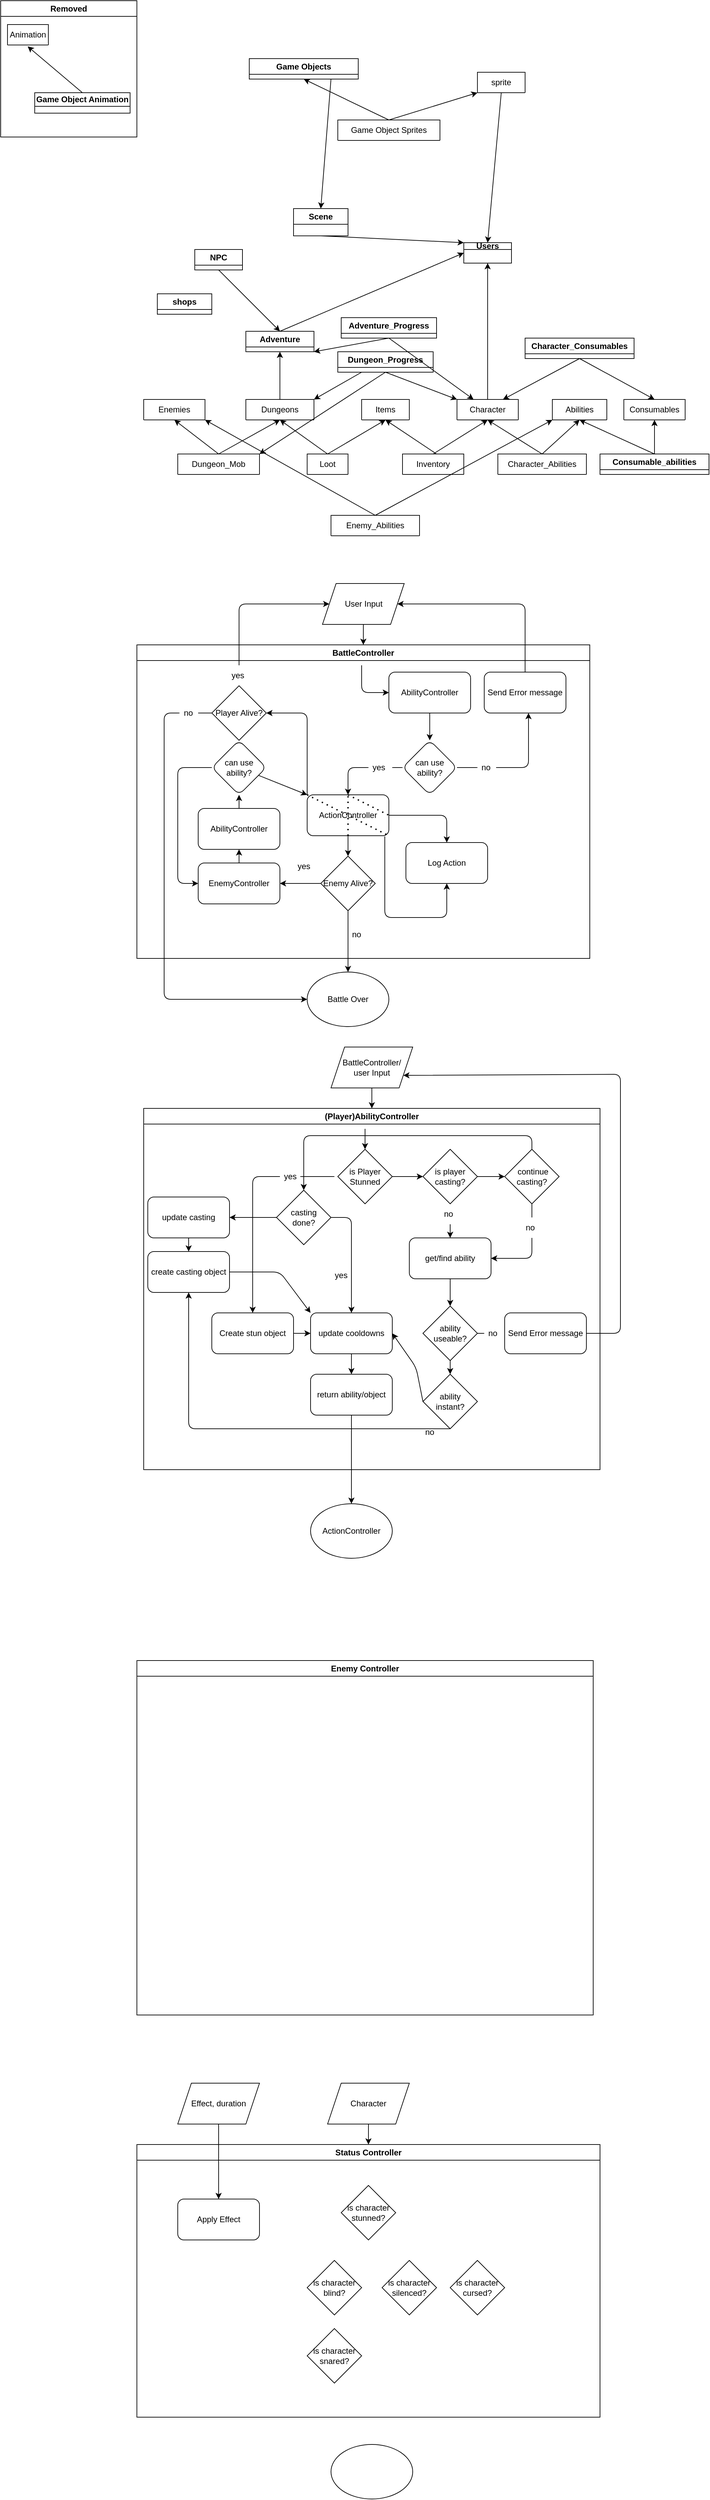 <mxfile>
    <diagram id="T8C3bZ8Fw9OgXHhQJTOG" name="Page-1">
        <mxGraphModel dx="1988" dy="600" grid="1" gridSize="10" guides="1" tooltips="1" connect="1" arrows="1" fold="1" page="1" pageScale="1" pageWidth="850" pageHeight="1100" math="0" shadow="0">
            <root>
                <mxCell id="0"/>
                <mxCell id="1" parent="0"/>
                <mxCell id="2" value="Game Object Animation" style="swimlane;whiteSpace=wrap;html=1;startSize=20;" parent="1" vertex="1" collapsed="1">
                    <mxGeometry x="-150" y="680" width="140" height="30" as="geometry">
                        <mxRectangle x="110" y="570" width="200" height="80" as="alternateBounds"/>
                    </mxGeometry>
                </mxCell>
                <mxCell id="37" value="Animation_id" style="text;strokeColor=none;fillColor=none;align=left;verticalAlign=middle;spacingLeft=4;spacingRight=4;overflow=hidden;points=[[0,0.5],[1,0.5]];portConstraint=eastwest;rotatable=0;whiteSpace=wrap;html=1;" parent="2" vertex="1">
                    <mxGeometry y="20" width="200" height="30" as="geometry"/>
                </mxCell>
                <mxCell id="38" value="GameObject_id" style="text;strokeColor=none;fillColor=none;align=left;verticalAlign=middle;spacingLeft=4;spacingRight=4;overflow=hidden;points=[[0,0.5],[1,0.5]];portConstraint=eastwest;rotatable=0;whiteSpace=wrap;html=1;" parent="2" vertex="1">
                    <mxGeometry y="50" width="200" height="30" as="geometry"/>
                </mxCell>
                <mxCell id="5" value="Scene" style="swimlane;whiteSpace=wrap;html=1;startSize=23;" parent="1" vertex="1" collapsed="1">
                    <mxGeometry x="230" y="850" width="80" height="40" as="geometry">
                        <mxRectangle x="250" y="190" width="240" height="245" as="alternateBounds"/>
                    </mxGeometry>
                </mxCell>
                <mxCell id="11" value="Users" style="swimlane;whiteSpace=wrap;html=1;startSize=10;" parent="1" vertex="1" collapsed="1">
                    <mxGeometry x="480" y="900" width="70" height="30" as="geometry">
                        <mxRectangle x="415" y="890" width="200" height="110" as="alternateBounds"/>
                    </mxGeometry>
                </mxCell>
                <mxCell id="122" value="&lt;ol&gt;&lt;li&gt;email&lt;/li&gt;&lt;li&gt;username&lt;/li&gt;&lt;li&gt;password&lt;/li&gt;&lt;/ol&gt;" style="text;strokeColor=none;fillColor=none;html=1;whiteSpace=wrap;verticalAlign=middle;overflow=hidden;" parent="11" vertex="1">
                    <mxGeometry y="25" width="200" height="80" as="geometry"/>
                </mxCell>
                <mxCell id="25" value="" style="endArrow=classic;html=1;entryX=0.493;entryY=1.067;entryDx=0;entryDy=0;entryPerimeter=0;exitX=0.5;exitY=0;exitDx=0;exitDy=0;" parent="1" source="2" target="30" edge="1">
                    <mxGeometry width="50" height="50" relative="1" as="geometry">
                        <mxPoint x="-181" y="880" as="sourcePoint"/>
                        <mxPoint x="-180" y="790" as="targetPoint"/>
                    </mxGeometry>
                </mxCell>
                <mxCell id="27" value="Animation" style="swimlane;fontStyle=0;childLayout=stackLayout;horizontal=1;startSize=30;horizontalStack=0;resizeParent=1;resizeParentMax=0;resizeLast=0;collapsible=1;marginBottom=0;whiteSpace=wrap;html=1;" parent="1" vertex="1" collapsed="1">
                    <mxGeometry x="-190" y="580" width="60" height="30" as="geometry">
                        <mxRectangle x="120" y="350" width="140" height="120" as="alternateBounds"/>
                    </mxGeometry>
                </mxCell>
                <mxCell id="28" value="Name:String" style="text;strokeColor=none;fillColor=none;align=left;verticalAlign=middle;spacingLeft=4;spacingRight=4;overflow=hidden;points=[[0,0.5],[1,0.5]];portConstraint=eastwest;rotatable=0;whiteSpace=wrap;html=1;" parent="27" vertex="1">
                    <mxGeometry y="30" width="140" height="30" as="geometry"/>
                </mxCell>
                <mxCell id="29" value="Code:Text" style="text;strokeColor=none;fillColor=none;align=left;verticalAlign=middle;spacingLeft=4;spacingRight=4;overflow=hidden;points=[[0,0.5],[1,0.5]];portConstraint=eastwest;rotatable=0;whiteSpace=wrap;html=1;" parent="27" vertex="1">
                    <mxGeometry y="60" width="140" height="30" as="geometry"/>
                </mxCell>
                <mxCell id="30" value="Project_id" style="text;strokeColor=none;fillColor=none;align=left;verticalAlign=middle;spacingLeft=4;spacingRight=4;overflow=hidden;points=[[0,0.5],[1,0.5]];portConstraint=eastwest;rotatable=0;whiteSpace=wrap;html=1;" parent="27" vertex="1">
                    <mxGeometry y="90" width="140" height="30" as="geometry"/>
                </mxCell>
                <mxCell id="46" value="sprite" style="swimlane;fontStyle=0;childLayout=stackLayout;horizontal=1;startSize=30;horizontalStack=0;resizeParent=1;resizeParentMax=0;resizeLast=0;collapsible=1;marginBottom=0;whiteSpace=wrap;html=1;" parent="1" vertex="1" collapsed="1">
                    <mxGeometry x="500" y="650" width="70" height="30" as="geometry">
                        <mxRectangle x="650" y="420" width="140" height="120" as="alternateBounds"/>
                    </mxGeometry>
                </mxCell>
                <mxCell id="47" value="Item 1" style="text;strokeColor=none;fillColor=none;align=left;verticalAlign=middle;spacingLeft=4;spacingRight=4;overflow=hidden;points=[[0,0.5],[1,0.5]];portConstraint=eastwest;rotatable=0;whiteSpace=wrap;html=1;" parent="46" vertex="1">
                    <mxGeometry y="30" width="140" height="30" as="geometry"/>
                </mxCell>
                <mxCell id="48" value="Item 2" style="text;strokeColor=none;fillColor=none;align=left;verticalAlign=middle;spacingLeft=4;spacingRight=4;overflow=hidden;points=[[0,0.5],[1,0.5]];portConstraint=eastwest;rotatable=0;whiteSpace=wrap;html=1;" parent="46" vertex="1">
                    <mxGeometry y="60" width="140" height="30" as="geometry"/>
                </mxCell>
                <mxCell id="49" value="Item 3" style="text;strokeColor=none;fillColor=none;align=left;verticalAlign=middle;spacingLeft=4;spacingRight=4;overflow=hidden;points=[[0,0.5],[1,0.5]];portConstraint=eastwest;rotatable=0;whiteSpace=wrap;html=1;" parent="46" vertex="1">
                    <mxGeometry y="90" width="140" height="30" as="geometry"/>
                </mxCell>
                <mxCell id="50" value="" style="endArrow=classic;html=1;entryX=0.5;entryY=1;entryDx=0;entryDy=0;exitX=0.5;exitY=0;exitDx=0;exitDy=0;" parent="1" source="51" target="22" edge="1">
                    <mxGeometry width="50" height="50" relative="1" as="geometry">
                        <mxPoint x="355" y="700" as="sourcePoint"/>
                        <mxPoint x="305" y="590" as="targetPoint"/>
                    </mxGeometry>
                </mxCell>
                <mxCell id="51" value="Game Object Sprites" style="swimlane;fontStyle=0;childLayout=stackLayout;horizontal=1;startSize=30;horizontalStack=0;resizeParent=1;resizeParentMax=0;resizeLast=0;collapsible=1;marginBottom=0;whiteSpace=wrap;html=1;" parent="1" vertex="1" collapsed="1">
                    <mxGeometry x="295" y="720" width="150" height="30" as="geometry">
                        <mxRectangle x="440" y="560" width="140" height="90" as="alternateBounds"/>
                    </mxGeometry>
                </mxCell>
                <mxCell id="52" value="sprite_id" style="text;strokeColor=none;fillColor=none;align=left;verticalAlign=middle;spacingLeft=4;spacingRight=4;overflow=hidden;points=[[0,0.5],[1,0.5]];portConstraint=eastwest;rotatable=0;whiteSpace=wrap;html=1;" parent="51" vertex="1">
                    <mxGeometry y="30" width="140" height="30" as="geometry"/>
                </mxCell>
                <mxCell id="53" value="GameObject_id" style="text;strokeColor=none;fillColor=none;align=left;verticalAlign=middle;spacingLeft=4;spacingRight=4;overflow=hidden;points=[[0,0.5],[1,0.5]];portConstraint=eastwest;rotatable=0;whiteSpace=wrap;html=1;" parent="51" vertex="1">
                    <mxGeometry y="60" width="140" height="30" as="geometry"/>
                </mxCell>
                <mxCell id="55" value="" style="endArrow=classic;html=1;exitX=0.5;exitY=0;exitDx=0;exitDy=0;entryX=0;entryY=1;entryDx=0;entryDy=0;" parent="1" source="51" target="46" edge="1">
                    <mxGeometry width="50" height="50" relative="1" as="geometry">
                        <mxPoint x="255" y="640" as="sourcePoint"/>
                        <mxPoint x="540" y="650" as="targetPoint"/>
                    </mxGeometry>
                </mxCell>
                <mxCell id="22" value="Game Objects" style="swimlane;whiteSpace=wrap;html=1;" parent="1" vertex="1" collapsed="1">
                    <mxGeometry x="165" y="630" width="160" height="30" as="geometry">
                        <mxRectangle x="300" y="380" width="250" height="210" as="alternateBounds"/>
                    </mxGeometry>
                </mxCell>
                <mxCell id="32" value="Global Position" style="text;strokeColor=none;fillColor=none;align=left;verticalAlign=middle;spacingLeft=4;spacingRight=4;overflow=hidden;points=[[0,0.5],[1,0.5]];portConstraint=eastwest;rotatable=0;whiteSpace=wrap;html=1;" parent="22" vertex="1">
                    <mxGeometry y="20" width="200" height="30" as="geometry"/>
                </mxCell>
                <mxCell id="33" value="Global Rotation" style="text;strokeColor=none;fillColor=none;align=left;verticalAlign=middle;spacingLeft=4;spacingRight=4;overflow=hidden;points=[[0,0.5],[1,0.5]];portConstraint=eastwest;rotatable=0;whiteSpace=wrap;html=1;" parent="22" vertex="1">
                    <mxGeometry y="40" width="200" height="30" as="geometry"/>
                </mxCell>
                <mxCell id="34" value="Scale" style="text;strokeColor=none;fillColor=none;align=left;verticalAlign=middle;spacingLeft=4;spacingRight=4;overflow=hidden;points=[[0,0.5],[1,0.5]];portConstraint=eastwest;rotatable=0;whiteSpace=wrap;html=1;" parent="22" vertex="1">
                    <mxGeometry y="70" width="80" height="30" as="geometry"/>
                </mxCell>
                <mxCell id="35" value="Shape:String" style="text;strokeColor=none;fillColor=none;align=left;verticalAlign=middle;spacingLeft=4;spacingRight=4;overflow=hidden;points=[[0,0.5],[1,0.5]];portConstraint=eastwest;rotatable=0;whiteSpace=wrap;html=1;" parent="22" vertex="1">
                    <mxGeometry y="100" width="80" height="30" as="geometry"/>
                </mxCell>
                <mxCell id="36" value="Has Many -&amp;gt; Game Object Animations" style="text;strokeColor=none;fillColor=none;align=left;verticalAlign=middle;spacingLeft=4;spacingRight=4;overflow=hidden;points=[[0,0.5],[1,0.5]];portConstraint=eastwest;rotatable=0;whiteSpace=wrap;html=1;" parent="22" vertex="1">
                    <mxGeometry x="-10" y="130" width="250" height="30" as="geometry"/>
                </mxCell>
                <mxCell id="69" value="Character" style="swimlane;fontStyle=0;childLayout=stackLayout;horizontal=1;startSize=30;horizontalStack=0;resizeParent=1;resizeParentMax=0;resizeLast=0;collapsible=1;marginBottom=0;whiteSpace=wrap;html=1;" parent="1" vertex="1" collapsed="1">
                    <mxGeometry x="470" y="1130" width="90" height="30" as="geometry">
                        <mxRectangle x="470" y="1130" width="140" height="120" as="alternateBounds"/>
                    </mxGeometry>
                </mxCell>
                <mxCell id="70" value="name" style="text;strokeColor=none;fillColor=none;align=left;verticalAlign=middle;spacingLeft=4;spacingRight=4;overflow=hidden;points=[[0,0.5],[1,0.5]];portConstraint=eastwest;rotatable=0;whiteSpace=wrap;html=1;" parent="69" vertex="1">
                    <mxGeometry y="30" width="140" height="30" as="geometry"/>
                </mxCell>
                <mxCell id="71" value="user" style="text;strokeColor=none;fillColor=none;align=left;verticalAlign=middle;spacingLeft=4;spacingRight=4;overflow=hidden;points=[[0,0.5],[1,0.5]];portConstraint=eastwest;rotatable=0;whiteSpace=wrap;html=1;" parent="69" vertex="1">
                    <mxGeometry y="60" width="140" height="30" as="geometry"/>
                </mxCell>
                <mxCell id="72" value="image" style="text;strokeColor=none;fillColor=none;align=left;verticalAlign=middle;spacingLeft=4;spacingRight=4;overflow=hidden;points=[[0,0.5],[1,0.5]];portConstraint=eastwest;rotatable=0;whiteSpace=wrap;html=1;" parent="69" vertex="1">
                    <mxGeometry y="90" width="140" height="30" as="geometry"/>
                </mxCell>
                <mxCell id="73" value="Items" style="swimlane;fontStyle=0;childLayout=stackLayout;horizontal=1;startSize=30;horizontalStack=0;resizeParent=1;resizeParentMax=0;resizeLast=0;collapsible=1;marginBottom=0;whiteSpace=wrap;html=1;" parent="1" vertex="1" collapsed="1">
                    <mxGeometry x="330" y="1130" width="70" height="30" as="geometry">
                        <mxRectangle x="110" y="1310" width="140" height="120" as="alternateBounds"/>
                    </mxGeometry>
                </mxCell>
                <mxCell id="74" value="Item 1" style="text;strokeColor=none;fillColor=none;align=left;verticalAlign=middle;spacingLeft=4;spacingRight=4;overflow=hidden;points=[[0,0.5],[1,0.5]];portConstraint=eastwest;rotatable=0;whiteSpace=wrap;html=1;" parent="73" vertex="1">
                    <mxGeometry y="30" width="140" height="30" as="geometry"/>
                </mxCell>
                <mxCell id="75" value="Item 2" style="text;strokeColor=none;fillColor=none;align=left;verticalAlign=middle;spacingLeft=4;spacingRight=4;overflow=hidden;points=[[0,0.5],[1,0.5]];portConstraint=eastwest;rotatable=0;whiteSpace=wrap;html=1;" parent="73" vertex="1">
                    <mxGeometry y="60" width="140" height="30" as="geometry"/>
                </mxCell>
                <mxCell id="76" value="Item 3" style="text;strokeColor=none;fillColor=none;align=left;verticalAlign=middle;spacingLeft=4;spacingRight=4;overflow=hidden;points=[[0,0.5],[1,0.5]];portConstraint=eastwest;rotatable=0;whiteSpace=wrap;html=1;" parent="73" vertex="1">
                    <mxGeometry y="90" width="140" height="30" as="geometry"/>
                </mxCell>
                <mxCell id="263" style="edgeStyle=none;html=1;exitX=0.5;exitY=0;exitDx=0;exitDy=0;entryX=0.5;entryY=1;entryDx=0;entryDy=0;" parent="1" source="77" target="262" edge="1">
                    <mxGeometry relative="1" as="geometry"/>
                </mxCell>
                <mxCell id="77" value="Dungeons" style="swimlane;fontStyle=0;childLayout=stackLayout;horizontal=1;startSize=30;horizontalStack=0;resizeParent=1;resizeParentMax=0;resizeLast=0;collapsible=1;marginBottom=0;whiteSpace=wrap;html=1;" parent="1" vertex="1" collapsed="1">
                    <mxGeometry x="160" y="1130" width="100" height="30" as="geometry">
                        <mxRectangle x="150" y="1130" width="140" height="120" as="alternateBounds"/>
                    </mxGeometry>
                </mxCell>
                <mxCell id="78" value="Item 1" style="text;strokeColor=none;fillColor=none;align=left;verticalAlign=middle;spacingLeft=4;spacingRight=4;overflow=hidden;points=[[0,0.5],[1,0.5]];portConstraint=eastwest;rotatable=0;whiteSpace=wrap;html=1;" parent="77" vertex="1">
                    <mxGeometry y="30" width="140" height="30" as="geometry"/>
                </mxCell>
                <mxCell id="79" value="Item 2" style="text;strokeColor=none;fillColor=none;align=left;verticalAlign=middle;spacingLeft=4;spacingRight=4;overflow=hidden;points=[[0,0.5],[1,0.5]];portConstraint=eastwest;rotatable=0;whiteSpace=wrap;html=1;" parent="77" vertex="1">
                    <mxGeometry y="60" width="140" height="30" as="geometry"/>
                </mxCell>
                <mxCell id="80" value="Item 3" style="text;strokeColor=none;fillColor=none;align=left;verticalAlign=middle;spacingLeft=4;spacingRight=4;overflow=hidden;points=[[0,0.5],[1,0.5]];portConstraint=eastwest;rotatable=0;whiteSpace=wrap;html=1;" parent="77" vertex="1">
                    <mxGeometry y="90" width="140" height="30" as="geometry"/>
                </mxCell>
                <mxCell id="102" value="" style="endArrow=classic;html=1;" parent="77" edge="1">
                    <mxGeometry width="50" height="50" relative="1" as="geometry">
                        <mxPoint y="80" as="sourcePoint"/>
                        <mxPoint x="50" y="30" as="targetPoint"/>
                    </mxGeometry>
                </mxCell>
                <mxCell id="81" value="Loot" style="swimlane;fontStyle=0;childLayout=stackLayout;horizontal=1;startSize=30;horizontalStack=0;resizeParent=1;resizeParentMax=0;resizeLast=0;collapsible=1;marginBottom=0;whiteSpace=wrap;html=1;" parent="1" vertex="1" collapsed="1">
                    <mxGeometry x="250" y="1210" width="60" height="30" as="geometry">
                        <mxRectangle x="225" y="1200" width="140" height="120" as="alternateBounds"/>
                    </mxGeometry>
                </mxCell>
                <mxCell id="82" value="Item 1" style="text;strokeColor=none;fillColor=none;align=left;verticalAlign=middle;spacingLeft=4;spacingRight=4;overflow=hidden;points=[[0,0.5],[1,0.5]];portConstraint=eastwest;rotatable=0;whiteSpace=wrap;html=1;" parent="81" vertex="1">
                    <mxGeometry y="30" width="140" height="30" as="geometry"/>
                </mxCell>
                <mxCell id="83" value="Item 2" style="text;strokeColor=none;fillColor=none;align=left;verticalAlign=middle;spacingLeft=4;spacingRight=4;overflow=hidden;points=[[0,0.5],[1,0.5]];portConstraint=eastwest;rotatable=0;whiteSpace=wrap;html=1;" parent="81" vertex="1">
                    <mxGeometry y="60" width="140" height="30" as="geometry"/>
                </mxCell>
                <mxCell id="84" value="Item 3" style="text;strokeColor=none;fillColor=none;align=left;verticalAlign=middle;spacingLeft=4;spacingRight=4;overflow=hidden;points=[[0,0.5],[1,0.5]];portConstraint=eastwest;rotatable=0;whiteSpace=wrap;html=1;" parent="81" vertex="1">
                    <mxGeometry y="90" width="140" height="30" as="geometry"/>
                </mxCell>
                <mxCell id="85" value="Inventory" style="swimlane;fontStyle=0;childLayout=stackLayout;horizontal=1;startSize=30;horizontalStack=0;resizeParent=1;resizeParentMax=0;resizeLast=0;collapsible=1;marginBottom=0;whiteSpace=wrap;html=1;" parent="1" vertex="1" collapsed="1">
                    <mxGeometry x="390" y="1210" width="90" height="30" as="geometry">
                        <mxRectangle x="400" y="1200" width="140" height="120" as="alternateBounds"/>
                    </mxGeometry>
                </mxCell>
                <mxCell id="86" value="Item 1" style="text;strokeColor=none;fillColor=none;align=left;verticalAlign=middle;spacingLeft=4;spacingRight=4;overflow=hidden;points=[[0,0.5],[1,0.5]];portConstraint=eastwest;rotatable=0;whiteSpace=wrap;html=1;" parent="85" vertex="1">
                    <mxGeometry y="30" width="140" height="30" as="geometry"/>
                </mxCell>
                <mxCell id="87" value="Item 2" style="text;strokeColor=none;fillColor=none;align=left;verticalAlign=middle;spacingLeft=4;spacingRight=4;overflow=hidden;points=[[0,0.5],[1,0.5]];portConstraint=eastwest;rotatable=0;whiteSpace=wrap;html=1;" parent="85" vertex="1">
                    <mxGeometry y="60" width="140" height="30" as="geometry"/>
                </mxCell>
                <mxCell id="88" value="Item 3" style="text;strokeColor=none;fillColor=none;align=left;verticalAlign=middle;spacingLeft=4;spacingRight=4;overflow=hidden;points=[[0,0.5],[1,0.5]];portConstraint=eastwest;rotatable=0;whiteSpace=wrap;html=1;" parent="85" vertex="1">
                    <mxGeometry y="90" width="140" height="30" as="geometry"/>
                </mxCell>
                <mxCell id="89" value="" style="endArrow=classic;html=1;exitX=0.5;exitY=0;exitDx=0;exitDy=0;entryX=0.5;entryY=1;entryDx=0;entryDy=0;" parent="1" source="85" target="69" edge="1">
                    <mxGeometry width="50" height="50" relative="1" as="geometry">
                        <mxPoint x="340" y="1250" as="sourcePoint"/>
                        <mxPoint x="390" y="1200" as="targetPoint"/>
                    </mxGeometry>
                </mxCell>
                <mxCell id="90" value="" style="endArrow=classic;html=1;exitX=0.5;exitY=0;exitDx=0;exitDy=0;entryX=0.5;entryY=1;entryDx=0;entryDy=0;" parent="1" source="81" target="73" edge="1">
                    <mxGeometry width="50" height="50" relative="1" as="geometry">
                        <mxPoint x="330" y="1290" as="sourcePoint"/>
                        <mxPoint x="380" y="1240" as="targetPoint"/>
                    </mxGeometry>
                </mxCell>
                <mxCell id="91" value="" style="endArrow=classic;html=1;exitX=0.5;exitY=0;exitDx=0;exitDy=0;entryX=0.5;entryY=1;entryDx=0;entryDy=0;" parent="1" source="81" target="77" edge="1">
                    <mxGeometry width="50" height="50" relative="1" as="geometry">
                        <mxPoint x="340" y="1300" as="sourcePoint"/>
                        <mxPoint x="390" y="1250" as="targetPoint"/>
                    </mxGeometry>
                </mxCell>
                <mxCell id="92" value="" style="endArrow=classic;html=1;exitX=0.5;exitY=0;exitDx=0;exitDy=0;entryX=0.5;entryY=1;entryDx=0;entryDy=0;" parent="1" source="69" target="11" edge="1">
                    <mxGeometry width="50" height="50" relative="1" as="geometry">
                        <mxPoint x="350" y="1310" as="sourcePoint"/>
                        <mxPoint x="400" y="1260" as="targetPoint"/>
                    </mxGeometry>
                </mxCell>
                <mxCell id="93" value="" style="endArrow=classic;html=1;entryX=0.5;entryY=1;entryDx=0;entryDy=0;" parent="1" target="73" edge="1">
                    <mxGeometry width="50" height="50" relative="1" as="geometry">
                        <mxPoint x="440" y="1210" as="sourcePoint"/>
                        <mxPoint x="410" y="1270" as="targetPoint"/>
                    </mxGeometry>
                </mxCell>
                <mxCell id="94" value="Enemies" style="swimlane;fontStyle=0;childLayout=stackLayout;horizontal=1;startSize=30;horizontalStack=0;resizeParent=1;resizeParentMax=0;resizeLast=0;collapsible=1;marginBottom=0;whiteSpace=wrap;html=1;" parent="1" vertex="1" collapsed="1">
                    <mxGeometry x="10" y="1130" width="90" height="30" as="geometry">
                        <mxRectangle y="1130" width="140" height="120" as="alternateBounds"/>
                    </mxGeometry>
                </mxCell>
                <mxCell id="95" value="Item 1" style="text;strokeColor=none;fillColor=none;align=left;verticalAlign=middle;spacingLeft=4;spacingRight=4;overflow=hidden;points=[[0,0.5],[1,0.5]];portConstraint=eastwest;rotatable=0;whiteSpace=wrap;html=1;" parent="94" vertex="1">
                    <mxGeometry y="30" width="140" height="30" as="geometry"/>
                </mxCell>
                <mxCell id="96" value="Item 2" style="text;strokeColor=none;fillColor=none;align=left;verticalAlign=middle;spacingLeft=4;spacingRight=4;overflow=hidden;points=[[0,0.5],[1,0.5]];portConstraint=eastwest;rotatable=0;whiteSpace=wrap;html=1;" parent="94" vertex="1">
                    <mxGeometry y="60" width="140" height="30" as="geometry"/>
                </mxCell>
                <mxCell id="97" value="Item 3" style="text;strokeColor=none;fillColor=none;align=left;verticalAlign=middle;spacingLeft=4;spacingRight=4;overflow=hidden;points=[[0,0.5],[1,0.5]];portConstraint=eastwest;rotatable=0;whiteSpace=wrap;html=1;" parent="94" vertex="1">
                    <mxGeometry y="90" width="140" height="30" as="geometry"/>
                </mxCell>
                <mxCell id="98" value="Dungeon_Mob" style="swimlane;fontStyle=0;childLayout=stackLayout;horizontal=1;startSize=30;horizontalStack=0;resizeParent=1;resizeParentMax=0;resizeLast=0;collapsible=1;marginBottom=0;whiteSpace=wrap;html=1;" parent="1" vertex="1" collapsed="1">
                    <mxGeometry x="60" y="1210" width="120" height="30" as="geometry">
                        <mxRectangle x="50" y="1210" width="140" height="120" as="alternateBounds"/>
                    </mxGeometry>
                </mxCell>
                <mxCell id="99" value="Item 1" style="text;strokeColor=none;fillColor=none;align=left;verticalAlign=middle;spacingLeft=4;spacingRight=4;overflow=hidden;points=[[0,0.5],[1,0.5]];portConstraint=eastwest;rotatable=0;whiteSpace=wrap;html=1;" parent="98" vertex="1">
                    <mxGeometry y="30" width="140" height="30" as="geometry"/>
                </mxCell>
                <mxCell id="100" value="Item 2" style="text;strokeColor=none;fillColor=none;align=left;verticalAlign=middle;spacingLeft=4;spacingRight=4;overflow=hidden;points=[[0,0.5],[1,0.5]];portConstraint=eastwest;rotatable=0;whiteSpace=wrap;html=1;" parent="98" vertex="1">
                    <mxGeometry y="60" width="140" height="30" as="geometry"/>
                </mxCell>
                <mxCell id="101" value="Item 3" style="text;strokeColor=none;fillColor=none;align=left;verticalAlign=middle;spacingLeft=4;spacingRight=4;overflow=hidden;points=[[0,0.5],[1,0.5]];portConstraint=eastwest;rotatable=0;whiteSpace=wrap;html=1;" parent="98" vertex="1">
                    <mxGeometry y="90" width="140" height="30" as="geometry"/>
                </mxCell>
                <mxCell id="103" value="" style="endArrow=classic;html=1;exitX=0.5;exitY=0;exitDx=0;exitDy=0;entryX=0.5;entryY=1;entryDx=0;entryDy=0;" parent="1" source="98" target="77" edge="1">
                    <mxGeometry width="50" height="50" relative="1" as="geometry">
                        <mxPoint x="130" y="1210" as="sourcePoint"/>
                        <mxPoint x="210" y="1160" as="targetPoint"/>
                    </mxGeometry>
                </mxCell>
                <mxCell id="105" value="" style="endArrow=classic;html=1;entryX=0.5;entryY=1;entryDx=0;entryDy=0;exitX=0.5;exitY=0;exitDx=0;exitDy=0;" parent="1" source="98" target="94" edge="1">
                    <mxGeometry width="50" height="50" relative="1" as="geometry">
                        <mxPoint x="280" y="1210" as="sourcePoint"/>
                        <mxPoint x="330" y="1160" as="targetPoint"/>
                    </mxGeometry>
                </mxCell>
                <mxCell id="106" value="Abilities" style="swimlane;fontStyle=0;childLayout=stackLayout;horizontal=1;startSize=30;horizontalStack=0;resizeParent=1;resizeParentMax=0;resizeLast=0;collapsible=1;marginBottom=0;whiteSpace=wrap;html=1;" parent="1" vertex="1" collapsed="1">
                    <mxGeometry x="610" y="1130" width="80" height="30" as="geometry">
                        <mxRectangle x="610" y="1130" width="140" height="120" as="alternateBounds"/>
                    </mxGeometry>
                </mxCell>
                <mxCell id="107" value="Item 1" style="text;strokeColor=none;fillColor=none;align=left;verticalAlign=middle;spacingLeft=4;spacingRight=4;overflow=hidden;points=[[0,0.5],[1,0.5]];portConstraint=eastwest;rotatable=0;whiteSpace=wrap;html=1;" parent="106" vertex="1">
                    <mxGeometry y="30" width="140" height="30" as="geometry"/>
                </mxCell>
                <mxCell id="108" value="Item 2" style="text;strokeColor=none;fillColor=none;align=left;verticalAlign=middle;spacingLeft=4;spacingRight=4;overflow=hidden;points=[[0,0.5],[1,0.5]];portConstraint=eastwest;rotatable=0;whiteSpace=wrap;html=1;" parent="106" vertex="1">
                    <mxGeometry y="60" width="140" height="30" as="geometry"/>
                </mxCell>
                <mxCell id="109" value="Item 3" style="text;strokeColor=none;fillColor=none;align=left;verticalAlign=middle;spacingLeft=4;spacingRight=4;overflow=hidden;points=[[0,0.5],[1,0.5]];portConstraint=eastwest;rotatable=0;whiteSpace=wrap;html=1;" parent="106" vertex="1">
                    <mxGeometry y="90" width="140" height="30" as="geometry"/>
                </mxCell>
                <mxCell id="110" value="Character_Abilities" style="swimlane;fontStyle=0;childLayout=stackLayout;horizontal=1;startSize=30;horizontalStack=0;resizeParent=1;resizeParentMax=0;resizeLast=0;collapsible=1;marginBottom=0;whiteSpace=wrap;html=1;" parent="1" vertex="1" collapsed="1">
                    <mxGeometry x="530" y="1210" width="130" height="30" as="geometry">
                        <mxRectangle x="550" y="1210" width="140" height="120" as="alternateBounds"/>
                    </mxGeometry>
                </mxCell>
                <mxCell id="111" value="Item 1" style="text;strokeColor=none;fillColor=none;align=left;verticalAlign=middle;spacingLeft=4;spacingRight=4;overflow=hidden;points=[[0,0.5],[1,0.5]];portConstraint=eastwest;rotatable=0;whiteSpace=wrap;html=1;" parent="110" vertex="1">
                    <mxGeometry y="30" width="140" height="30" as="geometry"/>
                </mxCell>
                <mxCell id="112" value="Item 2" style="text;strokeColor=none;fillColor=none;align=left;verticalAlign=middle;spacingLeft=4;spacingRight=4;overflow=hidden;points=[[0,0.5],[1,0.5]];portConstraint=eastwest;rotatable=0;whiteSpace=wrap;html=1;" parent="110" vertex="1">
                    <mxGeometry y="60" width="140" height="30" as="geometry"/>
                </mxCell>
                <mxCell id="113" value="Item 3" style="text;strokeColor=none;fillColor=none;align=left;verticalAlign=middle;spacingLeft=4;spacingRight=4;overflow=hidden;points=[[0,0.5],[1,0.5]];portConstraint=eastwest;rotatable=0;whiteSpace=wrap;html=1;" parent="110" vertex="1">
                    <mxGeometry y="90" width="140" height="30" as="geometry"/>
                </mxCell>
                <mxCell id="114" value="" style="endArrow=classic;html=1;entryX=0.5;entryY=1;entryDx=0;entryDy=0;exitX=0.5;exitY=0;exitDx=0;exitDy=0;" parent="1" source="110" target="106" edge="1">
                    <mxGeometry width="50" height="50" relative="1" as="geometry">
                        <mxPoint x="590" y="1210" as="sourcePoint"/>
                        <mxPoint x="640" y="1160" as="targetPoint"/>
                    </mxGeometry>
                </mxCell>
                <mxCell id="115" value="" style="endArrow=classic;html=1;entryX=0.5;entryY=1;entryDx=0;entryDy=0;exitX=0.5;exitY=0;exitDx=0;exitDy=0;" parent="1" source="110" target="69" edge="1">
                    <mxGeometry width="50" height="50" relative="1" as="geometry">
                        <mxPoint x="560" y="1330" as="sourcePoint"/>
                        <mxPoint x="610" y="1280" as="targetPoint"/>
                    </mxGeometry>
                </mxCell>
                <mxCell id="116" value="Enemy_Abilities" style="swimlane;fontStyle=0;childLayout=stackLayout;horizontal=1;startSize=30;horizontalStack=0;resizeParent=1;resizeParentMax=0;resizeLast=0;collapsible=1;marginBottom=0;whiteSpace=wrap;html=1;" parent="1" vertex="1" collapsed="1">
                    <mxGeometry x="285" y="1300" width="130" height="30" as="geometry">
                        <mxRectangle x="295" y="1330" width="140" height="120" as="alternateBounds"/>
                    </mxGeometry>
                </mxCell>
                <mxCell id="117" value="Item 1" style="text;strokeColor=none;fillColor=none;align=left;verticalAlign=middle;spacingLeft=4;spacingRight=4;overflow=hidden;points=[[0,0.5],[1,0.5]];portConstraint=eastwest;rotatable=0;whiteSpace=wrap;html=1;" parent="116" vertex="1">
                    <mxGeometry y="30" width="140" height="30" as="geometry"/>
                </mxCell>
                <mxCell id="118" value="Item 2" style="text;strokeColor=none;fillColor=none;align=left;verticalAlign=middle;spacingLeft=4;spacingRight=4;overflow=hidden;points=[[0,0.5],[1,0.5]];portConstraint=eastwest;rotatable=0;whiteSpace=wrap;html=1;" parent="116" vertex="1">
                    <mxGeometry y="60" width="140" height="30" as="geometry"/>
                </mxCell>
                <mxCell id="119" value="Item 3" style="text;strokeColor=none;fillColor=none;align=left;verticalAlign=middle;spacingLeft=4;spacingRight=4;overflow=hidden;points=[[0,0.5],[1,0.5]];portConstraint=eastwest;rotatable=0;whiteSpace=wrap;html=1;" parent="116" vertex="1">
                    <mxGeometry y="90" width="140" height="30" as="geometry"/>
                </mxCell>
                <mxCell id="120" value="" style="endArrow=classic;html=1;exitX=0.5;exitY=0;exitDx=0;exitDy=0;entryX=0;entryY=1;entryDx=0;entryDy=0;" parent="1" source="116" target="106" edge="1">
                    <mxGeometry width="50" height="50" relative="1" as="geometry">
                        <mxPoint x="370" y="1320" as="sourcePoint"/>
                        <mxPoint x="420" y="1270" as="targetPoint"/>
                    </mxGeometry>
                </mxCell>
                <mxCell id="121" value="" style="endArrow=classic;html=1;exitX=0.5;exitY=0;exitDx=0;exitDy=0;entryX=1;entryY=1;entryDx=0;entryDy=0;" parent="1" source="116" target="94" edge="1">
                    <mxGeometry width="50" height="50" relative="1" as="geometry">
                        <mxPoint x="230" y="1350" as="sourcePoint"/>
                        <mxPoint x="280" y="1300" as="targetPoint"/>
                    </mxGeometry>
                </mxCell>
                <mxCell id="129" value="BattleController" style="swimlane;whiteSpace=wrap;html=1;" parent="1" vertex="1">
                    <mxGeometry y="1490" width="665" height="460" as="geometry"/>
                </mxCell>
                <mxCell id="134" value="" style="edgeStyle=none;html=1;" parent="129" target="133" edge="1">
                    <mxGeometry relative="1" as="geometry">
                        <mxPoint x="430" y="100" as="sourcePoint"/>
                    </mxGeometry>
                </mxCell>
                <mxCell id="132" value="AbilityController" style="rounded=1;whiteSpace=wrap;html=1;" parent="129" vertex="1">
                    <mxGeometry x="370" y="40" width="120" height="60" as="geometry"/>
                </mxCell>
                <mxCell id="133" value="can use &lt;br&gt;ability?" style="rhombus;whiteSpace=wrap;html=1;rounded=1;" parent="129" vertex="1">
                    <mxGeometry x="390" y="140" width="80" height="80" as="geometry"/>
                </mxCell>
                <mxCell id="139" value="" style="endArrow=classic;html=1;exitX=0;exitY=0.5;exitDx=0;exitDy=0;startArrow=none;entryX=0.5;entryY=0;entryDx=0;entryDy=0;" parent="129" source="142" target="148" edge="1">
                    <mxGeometry relative="1" as="geometry">
                        <mxPoint x="250" y="190" as="sourcePoint"/>
                        <mxPoint x="310" y="220" as="targetPoint"/>
                        <Array as="points">
                            <mxPoint x="310" y="180"/>
                        </Array>
                    </mxGeometry>
                </mxCell>
                <mxCell id="142" value="yes" style="text;strokeColor=none;fillColor=none;align=left;verticalAlign=middle;spacingLeft=4;spacingRight=4;overflow=hidden;points=[[0,0.5],[1,0.5]];portConstraint=eastwest;rotatable=0;whiteSpace=wrap;html=1;" parent="129" vertex="1">
                    <mxGeometry x="340" y="165" width="35" height="30" as="geometry"/>
                </mxCell>
                <mxCell id="143" value="" style="endArrow=none;html=1;exitX=0;exitY=0.5;exitDx=0;exitDy=0;" parent="129" source="133" target="142" edge="1">
                    <mxGeometry relative="1" as="geometry">
                        <mxPoint x="455" y="1680" as="sourcePoint"/>
                        <mxPoint x="375" y="1680" as="targetPoint"/>
                    </mxGeometry>
                </mxCell>
                <mxCell id="146" value="Send Error message" style="rounded=1;whiteSpace=wrap;html=1;" parent="129" vertex="1">
                    <mxGeometry x="510" y="40" width="120" height="60" as="geometry"/>
                </mxCell>
                <mxCell id="144" value="" style="endArrow=classic;html=1;exitX=1;exitY=0.5;exitDx=0;exitDy=0;entryX=0.5;entryY=1;entryDx=0;entryDy=0;startArrow=none;" parent="129" source="178" edge="1">
                    <mxGeometry width="50" height="50" relative="1" as="geometry">
                        <mxPoint x="450" y="170" as="sourcePoint"/>
                        <mxPoint x="575" y="100" as="targetPoint"/>
                        <Array as="points">
                            <mxPoint x="575" y="180"/>
                        </Array>
                    </mxGeometry>
                </mxCell>
                <mxCell id="148" value="ActionController" style="rounded=1;whiteSpace=wrap;html=1;" parent="129" vertex="1">
                    <mxGeometry x="250" y="220" width="120" height="60" as="geometry"/>
                </mxCell>
                <mxCell id="150" value="" style="endArrow=classic;html=1;exitX=0.5;exitY=1;exitDx=0;exitDy=0;entryX=0.5;entryY=0;entryDx=0;entryDy=0;" parent="129" source="148" target="157" edge="1">
                    <mxGeometry width="50" height="50" relative="1" as="geometry">
                        <mxPoint x="290" y="370" as="sourcePoint"/>
                        <mxPoint x="280" y="310" as="targetPoint"/>
                    </mxGeometry>
                </mxCell>
                <mxCell id="151" value="EnemyController" style="rounded=1;whiteSpace=wrap;html=1;" parent="129" vertex="1">
                    <mxGeometry x="90" y="320" width="120" height="60" as="geometry"/>
                </mxCell>
                <mxCell id="152" value="Log Action" style="rounded=1;whiteSpace=wrap;html=1;" parent="129" vertex="1">
                    <mxGeometry x="395" y="290" width="120" height="60" as="geometry"/>
                </mxCell>
                <mxCell id="153" value="" style="endArrow=classic;html=1;entryX=0.5;entryY=1;entryDx=0;entryDy=0;exitX=0.95;exitY=1.017;exitDx=0;exitDy=0;exitPerimeter=0;" parent="129" source="148" target="152" edge="1">
                    <mxGeometry width="50" height="50" relative="1" as="geometry">
                        <mxPoint x="150" y="400" as="sourcePoint"/>
                        <mxPoint x="460" y="330" as="targetPoint"/>
                        <Array as="points">
                            <mxPoint x="364" y="400"/>
                            <mxPoint x="455" y="400"/>
                        </Array>
                    </mxGeometry>
                </mxCell>
                <mxCell id="154" value="" style="endArrow=classic;html=1;exitX=1;exitY=0.5;exitDx=0;exitDy=0;entryX=0.5;entryY=0;entryDx=0;entryDy=0;" parent="129" source="148" target="152" edge="1">
                    <mxGeometry width="50" height="50" relative="1" as="geometry">
                        <mxPoint x="380" y="290" as="sourcePoint"/>
                        <mxPoint x="430" y="240" as="targetPoint"/>
                        <Array as="points">
                            <mxPoint x="455" y="250"/>
                        </Array>
                    </mxGeometry>
                </mxCell>
                <mxCell id="157" value="Enemy Alive?" style="rhombus;whiteSpace=wrap;html=1;" parent="129" vertex="1">
                    <mxGeometry x="270" y="310" width="80" height="80" as="geometry"/>
                </mxCell>
                <mxCell id="158" value="Player Alive?" style="rhombus;whiteSpace=wrap;html=1;" parent="129" vertex="1">
                    <mxGeometry x="110" y="60" width="80" height="80" as="geometry"/>
                </mxCell>
                <mxCell id="159" value="" style="endArrow=classic;html=1;exitX=0;exitY=0.5;exitDx=0;exitDy=0;entryX=1;entryY=0.5;entryDx=0;entryDy=0;" parent="129" source="157" target="151" edge="1">
                    <mxGeometry width="50" height="50" relative="1" as="geometry">
                        <mxPoint x="270" y="450" as="sourcePoint"/>
                        <mxPoint x="320" y="400" as="targetPoint"/>
                    </mxGeometry>
                </mxCell>
                <mxCell id="160" value="yes" style="text;strokeColor=none;fillColor=none;align=left;verticalAlign=middle;spacingLeft=4;spacingRight=4;overflow=hidden;points=[[0,0.5],[1,0.5]];portConstraint=eastwest;rotatable=0;whiteSpace=wrap;html=1;" parent="129" vertex="1">
                    <mxGeometry x="230" y="310" width="30" height="30" as="geometry"/>
                </mxCell>
                <mxCell id="162" value="no" style="text;strokeColor=none;fillColor=none;align=left;verticalAlign=middle;spacingLeft=4;spacingRight=4;overflow=hidden;points=[[0,0.5],[1,0.5]];portConstraint=eastwest;rotatable=0;whiteSpace=wrap;html=1;" parent="129" vertex="1">
                    <mxGeometry x="310" y="410" width="30" height="30" as="geometry"/>
                </mxCell>
                <mxCell id="163" value="" style="endArrow=classic;html=1;entryX=0.5;entryY=1;entryDx=0;entryDy=0;exitX=0.5;exitY=0;exitDx=0;exitDy=0;" parent="129" source="151" target="243" edge="1">
                    <mxGeometry width="50" height="50" relative="1" as="geometry">
                        <mxPoint x="30" y="370" as="sourcePoint"/>
                        <mxPoint x="80" y="320" as="targetPoint"/>
                    </mxGeometry>
                </mxCell>
                <mxCell id="169" value="" style="endArrow=classic;html=1;entryX=0;entryY=0.5;entryDx=0;entryDy=0;" parent="129" target="132" edge="1">
                    <mxGeometry width="50" height="50" relative="1" as="geometry">
                        <mxPoint x="330" y="30" as="sourcePoint"/>
                        <mxPoint x="330" y="90" as="targetPoint"/>
                        <Array as="points">
                            <mxPoint x="330" y="70"/>
                        </Array>
                    </mxGeometry>
                </mxCell>
                <mxCell id="173" value="yes" style="text;strokeColor=none;fillColor=none;align=left;verticalAlign=middle;spacingLeft=4;spacingRight=4;overflow=hidden;points=[[0,0.5],[1,0.5]];portConstraint=eastwest;rotatable=0;whiteSpace=wrap;html=1;" parent="129" vertex="1">
                    <mxGeometry x="132.5" y="30" width="35" height="30" as="geometry"/>
                </mxCell>
                <mxCell id="174" value="" style="endArrow=none;html=1;exitX=0.5;exitY=0;exitDx=0;exitDy=0;" parent="129" source="158" target="173" edge="1">
                    <mxGeometry width="50" height="50" relative="1" as="geometry">
                        <mxPoint x="150" y="210" as="sourcePoint"/>
                        <mxPoint x="282.5" y="-60" as="targetPoint"/>
                        <Array as="points"/>
                    </mxGeometry>
                </mxCell>
                <mxCell id="177" value="no" style="text;strokeColor=none;fillColor=none;align=left;verticalAlign=middle;spacingLeft=4;spacingRight=4;overflow=hidden;points=[[0,0.5],[1,0.5]];portConstraint=eastwest;rotatable=0;whiteSpace=wrap;html=1;" parent="129" vertex="1">
                    <mxGeometry x="62.5" y="85" width="27.5" height="30" as="geometry"/>
                </mxCell>
                <mxCell id="176" value="" style="endArrow=none;html=1;exitX=0;exitY=0.5;exitDx=0;exitDy=0;entryX=1;entryY=0.5;entryDx=0;entryDy=0;" parent="129" source="158" target="177" edge="1">
                    <mxGeometry width="50" height="50" relative="1" as="geometry">
                        <mxPoint x="110" y="250" as="sourcePoint"/>
                        <mxPoint x="250" y="520" as="targetPoint"/>
                        <Array as="points"/>
                    </mxGeometry>
                </mxCell>
                <mxCell id="178" value="no" style="text;strokeColor=none;fillColor=none;align=left;verticalAlign=middle;spacingLeft=4;spacingRight=4;overflow=hidden;points=[[0,0.5],[1,0.5]];portConstraint=eastwest;rotatable=0;whiteSpace=wrap;html=1;" parent="129" vertex="1">
                    <mxGeometry x="500" y="165" width="27.5" height="30" as="geometry"/>
                </mxCell>
                <mxCell id="181" value="" style="endArrow=none;html=1;exitX=1;exitY=0.5;exitDx=0;exitDy=0;entryX=0;entryY=0.5;entryDx=0;entryDy=0;" parent="129" source="133" target="178" edge="1">
                    <mxGeometry width="50" height="50" relative="1" as="geometry">
                        <mxPoint x="470" y="1670" as="sourcePoint"/>
                        <mxPoint x="575" y="1590" as="targetPoint"/>
                        <Array as="points"/>
                    </mxGeometry>
                </mxCell>
                <mxCell id="243" value="AbilityController" style="rounded=1;whiteSpace=wrap;html=1;" parent="129" vertex="1">
                    <mxGeometry x="90" y="240" width="120" height="60" as="geometry"/>
                </mxCell>
                <mxCell id="244" value="can use &lt;br&gt;ability?" style="rhombus;whiteSpace=wrap;html=1;rounded=1;" parent="129" vertex="1">
                    <mxGeometry x="110" y="140" width="80" height="80" as="geometry"/>
                </mxCell>
                <mxCell id="245" value="" style="endArrow=classic;html=1;entryX=0;entryY=0;entryDx=0;entryDy=0;" parent="129" source="244" target="148" edge="1">
                    <mxGeometry width="50" height="50" relative="1" as="geometry">
                        <mxPoint x="60" y="210" as="sourcePoint"/>
                        <mxPoint x="110" y="160" as="targetPoint"/>
                    </mxGeometry>
                </mxCell>
                <mxCell id="246" value="" style="endArrow=none;dashed=1;html=1;dashPattern=1 3;strokeWidth=2;exitX=0.5;exitY=0;exitDx=0;exitDy=0;entryX=1;entryY=0.5;entryDx=0;entryDy=0;" parent="129" source="148" target="148" edge="1">
                    <mxGeometry width="50" height="50" relative="1" as="geometry">
                        <mxPoint x="400" y="270" as="sourcePoint"/>
                        <mxPoint x="450" y="220" as="targetPoint"/>
                    </mxGeometry>
                </mxCell>
                <mxCell id="247" value="" style="endArrow=none;dashed=1;html=1;dashPattern=1 3;strokeWidth=2;entryX=0.5;entryY=0;entryDx=0;entryDy=0;exitX=0.5;exitY=1;exitDx=0;exitDy=0;" parent="129" source="148" target="148" edge="1">
                    <mxGeometry width="50" height="50" relative="1" as="geometry">
                        <mxPoint x="170" y="460" as="sourcePoint"/>
                        <mxPoint x="220" y="410" as="targetPoint"/>
                    </mxGeometry>
                </mxCell>
                <mxCell id="248" value="" style="endArrow=classic;html=1;exitX=0.5;exitY=0;exitDx=0;exitDy=0;entryX=0.5;entryY=1;entryDx=0;entryDy=0;" parent="129" source="243" target="244" edge="1">
                    <mxGeometry width="50" height="50" relative="1" as="geometry">
                        <mxPoint x="60" y="240" as="sourcePoint"/>
                        <mxPoint x="110" y="190" as="targetPoint"/>
                    </mxGeometry>
                </mxCell>
                <mxCell id="249" value="" style="endArrow=classic;html=1;exitX=0;exitY=0.5;exitDx=0;exitDy=0;entryX=0;entryY=0.5;entryDx=0;entryDy=0;" parent="129" source="244" target="151" edge="1">
                    <mxGeometry width="50" height="50" relative="1" as="geometry">
                        <mxPoint x="60" y="210" as="sourcePoint"/>
                        <mxPoint x="50" y="300" as="targetPoint"/>
                        <Array as="points">
                            <mxPoint x="60" y="180"/>
                            <mxPoint x="60" y="350"/>
                        </Array>
                    </mxGeometry>
                </mxCell>
                <mxCell id="250" value="" style="endArrow=classic;html=1;exitX=0;exitY=0;exitDx=0;exitDy=0;entryX=1;entryY=0.5;entryDx=0;entryDy=0;" parent="129" source="148" target="158" edge="1">
                    <mxGeometry width="50" height="50" relative="1" as="geometry">
                        <mxPoint x="240" y="190" as="sourcePoint"/>
                        <mxPoint x="250" y="100" as="targetPoint"/>
                        <Array as="points">
                            <mxPoint x="250" y="100"/>
                        </Array>
                    </mxGeometry>
                </mxCell>
                <mxCell id="251" value="" style="endArrow=none;dashed=1;html=1;dashPattern=1 3;strokeWidth=2;exitX=0;exitY=0;exitDx=0;exitDy=0;entryX=1;entryY=1;entryDx=0;entryDy=0;" parent="129" source="148" target="148" edge="1">
                    <mxGeometry width="50" height="50" relative="1" as="geometry">
                        <mxPoint x="230" y="300" as="sourcePoint"/>
                        <mxPoint x="280" y="250" as="targetPoint"/>
                    </mxGeometry>
                </mxCell>
                <mxCell id="130" value="User Input" style="shape=parallelogram;perimeter=parallelogramPerimeter;whiteSpace=wrap;html=1;fixedSize=1;" parent="1" vertex="1">
                    <mxGeometry x="272.5" y="1400" width="120" height="60" as="geometry"/>
                </mxCell>
                <mxCell id="131" value="" style="endArrow=classic;html=1;exitX=0.5;exitY=1;exitDx=0;exitDy=0;entryX=0.5;entryY=0;entryDx=0;entryDy=0;" parent="1" source="130" target="129" edge="1">
                    <mxGeometry width="50" height="50" relative="1" as="geometry">
                        <mxPoint x="170" y="1550" as="sourcePoint"/>
                        <mxPoint x="220" y="1500" as="targetPoint"/>
                    </mxGeometry>
                </mxCell>
                <mxCell id="147" value="" style="endArrow=classic;html=1;exitX=0.5;exitY=0;exitDx=0;exitDy=0;entryX=1;entryY=0.5;entryDx=0;entryDy=0;" parent="1" source="146" target="130" edge="1">
                    <mxGeometry width="50" height="50" relative="1" as="geometry">
                        <mxPoint x="480" y="1480" as="sourcePoint"/>
                        <mxPoint x="510" y="1420" as="targetPoint"/>
                        <Array as="points">
                            <mxPoint x="570" y="1430"/>
                        </Array>
                    </mxGeometry>
                </mxCell>
                <mxCell id="156" value="Battle Over" style="ellipse;whiteSpace=wrap;html=1;" parent="1" vertex="1">
                    <mxGeometry x="250" y="1970" width="120" height="80" as="geometry"/>
                </mxCell>
                <mxCell id="161" value="" style="endArrow=classic;html=1;exitX=0.5;exitY=1;exitDx=0;exitDy=0;entryX=0.5;entryY=0;entryDx=0;entryDy=0;" parent="1" source="157" target="156" edge="1">
                    <mxGeometry width="50" height="50" relative="1" as="geometry">
                        <mxPoint x="230" y="1940" as="sourcePoint"/>
                        <mxPoint x="280" y="1890" as="targetPoint"/>
                    </mxGeometry>
                </mxCell>
                <mxCell id="164" value="" style="endArrow=classic;html=1;exitX=0.5;exitY=0;exitDx=0;exitDy=0;entryX=0;entryY=0.5;entryDx=0;entryDy=0;startArrow=none;" parent="1" source="173" target="130" edge="1">
                    <mxGeometry width="50" height="50" relative="1" as="geometry">
                        <mxPoint x="130" y="1660" as="sourcePoint"/>
                        <mxPoint x="150" y="1420" as="targetPoint"/>
                        <Array as="points">
                            <mxPoint x="150" y="1430"/>
                        </Array>
                    </mxGeometry>
                </mxCell>
                <mxCell id="166" value="" style="endArrow=classic;html=1;exitX=0;exitY=0.5;exitDx=0;exitDy=0;entryX=0;entryY=0.5;entryDx=0;entryDy=0;startArrow=none;" parent="1" source="177" target="156" edge="1">
                    <mxGeometry width="50" height="50" relative="1" as="geometry">
                        <mxPoint x="40" y="1860" as="sourcePoint"/>
                        <mxPoint x="40" y="2010" as="targetPoint"/>
                        <Array as="points">
                            <mxPoint x="40" y="1590"/>
                            <mxPoint x="40" y="1740"/>
                            <mxPoint x="40" y="2010"/>
                        </Array>
                    </mxGeometry>
                </mxCell>
                <mxCell id="184" value="(Player)AbilityController" style="swimlane;whiteSpace=wrap;html=1;" parent="1" vertex="1">
                    <mxGeometry x="10" y="2170" width="670" height="530" as="geometry"/>
                </mxCell>
                <mxCell id="182" value="is player casting?" style="rhombus;whiteSpace=wrap;html=1;" parent="184" vertex="1">
                    <mxGeometry x="410" y="60" width="80" height="80" as="geometry"/>
                </mxCell>
                <mxCell id="187" value="is Player Stunned" style="rhombus;whiteSpace=wrap;html=1;" parent="184" vertex="1">
                    <mxGeometry x="285" y="60" width="80" height="80" as="geometry"/>
                </mxCell>
                <mxCell id="190" value="" style="endArrow=classic;html=1;entryX=0.5;entryY=0;entryDx=0;entryDy=0;" parent="184" target="187" edge="1">
                    <mxGeometry width="50" height="50" relative="1" as="geometry">
                        <mxPoint x="325" y="30" as="sourcePoint"/>
                        <mxPoint x="310" y="80" as="targetPoint"/>
                    </mxGeometry>
                </mxCell>
                <mxCell id="191" value="" style="endArrow=classic;html=1;startArrow=none;entryX=0.5;entryY=0;entryDx=0;entryDy=0;" parent="184" source="196" target="201" edge="1">
                    <mxGeometry width="50" height="50" relative="1" as="geometry">
                        <mxPoint x="280" y="100" as="sourcePoint"/>
                        <mxPoint x="140" y="190" as="targetPoint"/>
                        <Array as="points">
                            <mxPoint x="160" y="100"/>
                        </Array>
                    </mxGeometry>
                </mxCell>
                <mxCell id="192" value="" style="endArrow=classic;html=1;exitX=1;exitY=0.5;exitDx=0;exitDy=0;entryX=0;entryY=0.5;entryDx=0;entryDy=0;" parent="184" source="187" target="182" edge="1">
                    <mxGeometry width="50" height="50" relative="1" as="geometry">
                        <mxPoint x="250" y="300" as="sourcePoint"/>
                        <mxPoint x="300" y="250" as="targetPoint"/>
                    </mxGeometry>
                </mxCell>
                <mxCell id="193" value="" style="endArrow=classic;html=1;exitX=0.5;exitY=1;exitDx=0;exitDy=0;startArrow=none;entryX=0.5;entryY=0;entryDx=0;entryDy=0;" parent="184" source="195" target="203" edge="1">
                    <mxGeometry width="50" height="50" relative="1" as="geometry">
                        <mxPoint x="430" y="210" as="sourcePoint"/>
                        <mxPoint x="450" y="190" as="targetPoint"/>
                    </mxGeometry>
                </mxCell>
                <mxCell id="194" value="" style="endArrow=none;html=1;exitX=0.5;exitY=1;exitDx=0;exitDy=0;" parent="184" source="182" target="195" edge="1">
                    <mxGeometry width="50" height="50" relative="1" as="geometry">
                        <mxPoint x="470" y="2320" as="sourcePoint"/>
                        <mxPoint x="470" y="2370" as="targetPoint"/>
                    </mxGeometry>
                </mxCell>
                <mxCell id="195" value="no" style="text;strokeColor=none;fillColor=none;align=left;verticalAlign=middle;spacingLeft=4;spacingRight=4;overflow=hidden;points=[[0,0.5],[1,0.5]];portConstraint=eastwest;rotatable=0;whiteSpace=wrap;html=1;" parent="184" vertex="1">
                    <mxGeometry x="435" y="140" width="30" height="30" as="geometry"/>
                </mxCell>
                <mxCell id="198" value="" style="endArrow=none;html=1;" parent="184" target="196" edge="1">
                    <mxGeometry width="50" height="50" relative="1" as="geometry">
                        <mxPoint x="280" y="100" as="sourcePoint"/>
                        <mxPoint x="150" y="2390" as="targetPoint"/>
                        <Array as="points"/>
                    </mxGeometry>
                </mxCell>
                <mxCell id="196" value="yes" style="text;strokeColor=none;fillColor=none;align=left;verticalAlign=middle;spacingLeft=4;spacingRight=4;overflow=hidden;points=[[0,0.5],[1,0.5]];portConstraint=eastwest;rotatable=0;whiteSpace=wrap;html=1;" parent="184" vertex="1">
                    <mxGeometry x="200" y="85" width="30" height="30" as="geometry"/>
                </mxCell>
                <mxCell id="199" value="&amp;nbsp;continue casting?" style="rhombus;whiteSpace=wrap;html=1;" parent="184" vertex="1">
                    <mxGeometry x="530" y="60" width="80" height="80" as="geometry"/>
                </mxCell>
                <mxCell id="200" value="" style="endArrow=classic;html=1;exitX=1;exitY=0.5;exitDx=0;exitDy=0;entryX=0;entryY=0.5;entryDx=0;entryDy=0;" parent="184" source="182" target="199" edge="1">
                    <mxGeometry width="50" height="50" relative="1" as="geometry">
                        <mxPoint x="490" y="210" as="sourcePoint"/>
                        <mxPoint x="540" y="160" as="targetPoint"/>
                    </mxGeometry>
                </mxCell>
                <mxCell id="201" value="Create stun object" style="rounded=1;whiteSpace=wrap;html=1;" parent="184" vertex="1">
                    <mxGeometry x="100" y="300" width="120" height="60" as="geometry"/>
                </mxCell>
                <mxCell id="203" value="get/find ability" style="rounded=1;whiteSpace=wrap;html=1;" parent="184" vertex="1">
                    <mxGeometry x="390" y="190" width="120" height="60" as="geometry"/>
                </mxCell>
                <mxCell id="204" value="ability useable?" style="rhombus;whiteSpace=wrap;html=1;" parent="184" vertex="1">
                    <mxGeometry x="410" y="290" width="80" height="80" as="geometry"/>
                </mxCell>
                <mxCell id="206" value="" style="endArrow=classic;html=1;exitX=1;exitY=0.5;exitDx=0;exitDy=0;startArrow=none;entryX=0;entryY=0.5;entryDx=0;entryDy=0;" parent="184" source="207" target="210" edge="1">
                    <mxGeometry width="50" height="50" relative="1" as="geometry">
                        <mxPoint x="500" y="420" as="sourcePoint"/>
                        <mxPoint x="550" y="330" as="targetPoint"/>
                    </mxGeometry>
                </mxCell>
                <mxCell id="205" value="" style="endArrow=classic;html=1;exitX=0.5;exitY=1;exitDx=0;exitDy=0;entryX=0.5;entryY=0;entryDx=0;entryDy=0;" parent="184" source="203" target="204" edge="1">
                    <mxGeometry width="50" height="50" relative="1" as="geometry">
                        <mxPoint x="260" y="260" as="sourcePoint"/>
                        <mxPoint x="310" y="210" as="targetPoint"/>
                    </mxGeometry>
                </mxCell>
                <mxCell id="208" value="" style="endArrow=none;html=1;exitX=1;exitY=0.5;exitDx=0;exitDy=0;" parent="184" source="204" target="207" edge="1">
                    <mxGeometry width="50" height="50" relative="1" as="geometry">
                        <mxPoint x="510" y="2500" as="sourcePoint"/>
                        <mxPoint x="550" y="2500" as="targetPoint"/>
                    </mxGeometry>
                </mxCell>
                <mxCell id="207" value="no" style="text;strokeColor=none;fillColor=none;align=left;verticalAlign=middle;spacingLeft=4;spacingRight=4;overflow=hidden;points=[[0,0.5],[1,0.5]];portConstraint=eastwest;rotatable=0;whiteSpace=wrap;html=1;" parent="184" vertex="1">
                    <mxGeometry x="500" y="315" width="30" height="30" as="geometry"/>
                </mxCell>
                <mxCell id="210" value="Send Error message" style="rounded=1;whiteSpace=wrap;html=1;" parent="184" vertex="1">
                    <mxGeometry x="530" y="300" width="120" height="60" as="geometry"/>
                </mxCell>
                <mxCell id="212" value="update cooldowns" style="rounded=1;whiteSpace=wrap;html=1;" parent="184" vertex="1">
                    <mxGeometry x="245" y="300" width="120" height="60" as="geometry"/>
                </mxCell>
                <mxCell id="215" value="" style="endArrow=classic;html=1;exitX=1;exitY=0.5;exitDx=0;exitDy=0;entryX=0;entryY=0.5;entryDx=0;entryDy=0;" parent="184" source="201" target="212" edge="1">
                    <mxGeometry width="50" height="50" relative="1" as="geometry">
                        <mxPoint x="240" y="470" as="sourcePoint"/>
                        <mxPoint x="290" y="420" as="targetPoint"/>
                    </mxGeometry>
                </mxCell>
                <mxCell id="216" value="return ability/object" style="rounded=1;whiteSpace=wrap;html=1;" parent="184" vertex="1">
                    <mxGeometry x="245" y="390" width="120" height="60" as="geometry"/>
                </mxCell>
                <mxCell id="217" value="" style="endArrow=classic;html=1;exitX=0.5;exitY=1;exitDx=0;exitDy=0;entryX=0.5;entryY=0;entryDx=0;entryDy=0;" parent="184" source="212" target="216" edge="1">
                    <mxGeometry width="50" height="50" relative="1" as="geometry">
                        <mxPoint x="190" y="480" as="sourcePoint"/>
                        <mxPoint x="240" y="430" as="targetPoint"/>
                    </mxGeometry>
                </mxCell>
                <mxCell id="219" value="" style="endArrow=classic;html=1;exitX=0.5;exitY=1;exitDx=0;exitDy=0;startArrow=none;entryX=1;entryY=0.5;entryDx=0;entryDy=0;" parent="184" source="220" target="203" edge="1">
                    <mxGeometry width="50" height="50" relative="1" as="geometry">
                        <mxPoint x="560" y="220" as="sourcePoint"/>
                        <mxPoint x="530" y="220" as="targetPoint"/>
                        <Array as="points">
                            <mxPoint x="570" y="220"/>
                        </Array>
                    </mxGeometry>
                </mxCell>
                <mxCell id="220" value="no" style="text;strokeColor=none;fillColor=none;align=left;verticalAlign=middle;spacingLeft=4;spacingRight=4;overflow=hidden;points=[[0,0.5],[1,0.5]];portConstraint=eastwest;rotatable=0;whiteSpace=wrap;html=1;" parent="184" vertex="1">
                    <mxGeometry x="555" y="160" width="30" height="30" as="geometry"/>
                </mxCell>
                <mxCell id="221" value="" style="endArrow=none;html=1;exitX=0.5;exitY=1;exitDx=0;exitDy=0;" parent="184" source="199" target="220" edge="1">
                    <mxGeometry width="50" height="50" relative="1" as="geometry">
                        <mxPoint x="590" y="2310" as="sourcePoint"/>
                        <mxPoint x="590" y="2380" as="targetPoint"/>
                    </mxGeometry>
                </mxCell>
                <mxCell id="222" value="" style="endArrow=classic;html=1;exitX=0.5;exitY=0;exitDx=0;exitDy=0;entryX=0.5;entryY=0;entryDx=0;entryDy=0;" parent="184" source="199" target="226" edge="1">
                    <mxGeometry width="50" height="50" relative="1" as="geometry">
                        <mxPoint x="210" y="240" as="sourcePoint"/>
                        <mxPoint x="190" y="80" as="targetPoint"/>
                        <Array as="points">
                            <mxPoint x="570" y="40"/>
                            <mxPoint x="235" y="40"/>
                        </Array>
                    </mxGeometry>
                </mxCell>
                <mxCell id="223" value="update casting" style="rounded=1;whiteSpace=wrap;html=1;" parent="184" vertex="1">
                    <mxGeometry x="6" y="130" width="120" height="60" as="geometry"/>
                </mxCell>
                <mxCell id="226" value="casting &lt;br&gt;done?" style="rhombus;whiteSpace=wrap;html=1;" parent="184" vertex="1">
                    <mxGeometry x="195" y="120" width="80" height="80" as="geometry"/>
                </mxCell>
                <mxCell id="227" value="" style="endArrow=classic;html=1;exitX=0.5;exitY=1;exitDx=0;exitDy=0;entryX=0.5;entryY=0;entryDx=0;entryDy=0;" parent="184" source="223" target="229" edge="1">
                    <mxGeometry width="50" height="50" relative="1" as="geometry">
                        <mxPoint x="290" y="260" as="sourcePoint"/>
                        <mxPoint x="340" y="210" as="targetPoint"/>
                    </mxGeometry>
                </mxCell>
                <mxCell id="228" value="" style="endArrow=classic;html=1;entryX=0.5;entryY=0;entryDx=0;entryDy=0;exitX=1;exitY=0.5;exitDx=0;exitDy=0;" parent="184" source="226" target="212" edge="1">
                    <mxGeometry width="50" height="50" relative="1" as="geometry">
                        <mxPoint x="300" y="170" as="sourcePoint"/>
                        <mxPoint x="350" y="240" as="targetPoint"/>
                        <Array as="points">
                            <mxPoint x="305" y="160"/>
                            <mxPoint x="305" y="280"/>
                        </Array>
                    </mxGeometry>
                </mxCell>
                <mxCell id="229" value="create casting object" style="rounded=1;whiteSpace=wrap;html=1;" parent="184" vertex="1">
                    <mxGeometry x="6" y="210" width="120" height="60" as="geometry"/>
                </mxCell>
                <mxCell id="230" value="" style="endArrow=classic;html=1;exitX=0;exitY=0.5;exitDx=0;exitDy=0;entryX=1;entryY=0.5;entryDx=0;entryDy=0;" parent="184" source="226" target="223" edge="1">
                    <mxGeometry width="50" height="50" relative="1" as="geometry">
                        <mxPoint x="170" y="260" as="sourcePoint"/>
                        <mxPoint x="220" y="210" as="targetPoint"/>
                    </mxGeometry>
                </mxCell>
                <mxCell id="234" value="yes" style="text;html=1;strokeColor=none;fillColor=none;align=center;verticalAlign=middle;whiteSpace=wrap;rounded=0;" parent="184" vertex="1">
                    <mxGeometry x="260" y="230" width="60" height="30" as="geometry"/>
                </mxCell>
                <mxCell id="236" value="" style="endArrow=classic;html=1;exitX=1;exitY=0.5;exitDx=0;exitDy=0;entryX=0;entryY=0;entryDx=0;entryDy=0;" parent="184" source="229" target="212" edge="1">
                    <mxGeometry width="50" height="50" relative="1" as="geometry">
                        <mxPoint x="40" y="330" as="sourcePoint"/>
                        <mxPoint x="90" y="280" as="targetPoint"/>
                        <Array as="points">
                            <mxPoint x="200" y="240"/>
                        </Array>
                    </mxGeometry>
                </mxCell>
                <mxCell id="237" value="ability &lt;br&gt;instant?" style="rhombus;whiteSpace=wrap;html=1;" parent="184" vertex="1">
                    <mxGeometry x="410" y="390" width="80" height="80" as="geometry"/>
                </mxCell>
                <mxCell id="238" value="" style="endArrow=classic;html=1;exitX=0.5;exitY=1;exitDx=0;exitDy=0;entryX=0.5;entryY=0;entryDx=0;entryDy=0;" parent="184" source="204" target="237" edge="1">
                    <mxGeometry width="50" height="50" relative="1" as="geometry">
                        <mxPoint x="370" y="410" as="sourcePoint"/>
                        <mxPoint x="420" y="360" as="targetPoint"/>
                    </mxGeometry>
                </mxCell>
                <mxCell id="239" value="" style="endArrow=classic;html=1;entryX=1;entryY=0.5;entryDx=0;entryDy=0;exitX=0;exitY=0.5;exitDx=0;exitDy=0;" parent="184" source="237" target="212" edge="1">
                    <mxGeometry width="50" height="50" relative="1" as="geometry">
                        <mxPoint x="390" y="420" as="sourcePoint"/>
                        <mxPoint x="440" y="370" as="targetPoint"/>
                        <Array as="points">
                            <mxPoint x="400" y="380"/>
                        </Array>
                    </mxGeometry>
                </mxCell>
                <mxCell id="240" value="no" style="text;html=1;strokeColor=none;fillColor=none;align=center;verticalAlign=middle;whiteSpace=wrap;rounded=0;" parent="184" vertex="1">
                    <mxGeometry x="390" y="460" width="60" height="30" as="geometry"/>
                </mxCell>
                <mxCell id="241" value="" style="endArrow=classic;html=1;exitX=0.5;exitY=1;exitDx=0;exitDy=0;entryX=0.5;entryY=1;entryDx=0;entryDy=0;" parent="184" source="237" target="229" edge="1">
                    <mxGeometry width="50" height="50" relative="1" as="geometry">
                        <mxPoint x="120" y="500" as="sourcePoint"/>
                        <mxPoint x="40" y="470" as="targetPoint"/>
                        <Array as="points">
                            <mxPoint x="66" y="470"/>
                        </Array>
                    </mxGeometry>
                </mxCell>
                <mxCell id="185" value="BattleController/&lt;br&gt;user Input" style="shape=parallelogram;perimeter=parallelogramPerimeter;whiteSpace=wrap;html=1;fixedSize=1;" parent="1" vertex="1">
                    <mxGeometry x="285" y="2080" width="120" height="60" as="geometry"/>
                </mxCell>
                <mxCell id="186" value="" style="endArrow=classic;html=1;exitX=0.5;exitY=1;exitDx=0;exitDy=0;entryX=0.5;entryY=0;entryDx=0;entryDy=0;" parent="1" source="185" target="184" edge="1">
                    <mxGeometry width="50" height="50" relative="1" as="geometry">
                        <mxPoint x="320" y="2280" as="sourcePoint"/>
                        <mxPoint x="370" y="2230" as="targetPoint"/>
                    </mxGeometry>
                </mxCell>
                <mxCell id="188" value="ActionController" style="ellipse;whiteSpace=wrap;html=1;" parent="1" vertex="1">
                    <mxGeometry x="255" y="2750" width="120" height="80" as="geometry"/>
                </mxCell>
                <mxCell id="211" value="" style="endArrow=classic;html=1;exitX=1;exitY=0.5;exitDx=0;exitDy=0;entryX=1;entryY=0.75;entryDx=0;entryDy=0;" parent="1" source="210" target="185" edge="1">
                    <mxGeometry width="50" height="50" relative="1" as="geometry">
                        <mxPoint x="700" y="2510" as="sourcePoint"/>
                        <mxPoint x="750" y="2460" as="targetPoint"/>
                        <Array as="points">
                            <mxPoint x="710" y="2500"/>
                            <mxPoint x="710" y="2120"/>
                        </Array>
                    </mxGeometry>
                </mxCell>
                <mxCell id="218" value="" style="endArrow=classic;html=1;exitX=0.5;exitY=1;exitDx=0;exitDy=0;entryX=0.5;entryY=0;entryDx=0;entryDy=0;" parent="1" source="216" target="188" edge="1">
                    <mxGeometry width="50" height="50" relative="1" as="geometry">
                        <mxPoint x="340" y="2680" as="sourcePoint"/>
                        <mxPoint x="390" y="2630" as="targetPoint"/>
                    </mxGeometry>
                </mxCell>
                <mxCell id="242" value="Enemy Controller" style="swimlane;whiteSpace=wrap;html=1;startSize=23;" parent="1" vertex="1">
                    <mxGeometry y="2980" width="670" height="520" as="geometry"/>
                </mxCell>
                <mxCell id="252" value="Consumables" style="swimlane;fontStyle=0;childLayout=stackLayout;horizontal=1;startSize=30;horizontalStack=0;resizeParent=1;resizeParentMax=0;resizeLast=0;collapsible=1;marginBottom=0;whiteSpace=wrap;html=1;" parent="1" vertex="1" collapsed="1">
                    <mxGeometry x="715" y="1130" width="90" height="30" as="geometry">
                        <mxRectangle x="110" y="1310" width="140" height="120" as="alternateBounds"/>
                    </mxGeometry>
                </mxCell>
                <mxCell id="253" value="Item 1" style="text;strokeColor=none;fillColor=none;align=left;verticalAlign=middle;spacingLeft=4;spacingRight=4;overflow=hidden;points=[[0,0.5],[1,0.5]];portConstraint=eastwest;rotatable=0;whiteSpace=wrap;html=1;" parent="252" vertex="1">
                    <mxGeometry y="30" width="140" height="30" as="geometry"/>
                </mxCell>
                <mxCell id="254" value="Item 2" style="text;strokeColor=none;fillColor=none;align=left;verticalAlign=middle;spacingLeft=4;spacingRight=4;overflow=hidden;points=[[0,0.5],[1,0.5]];portConstraint=eastwest;rotatable=0;whiteSpace=wrap;html=1;" parent="252" vertex="1">
                    <mxGeometry y="60" width="140" height="30" as="geometry"/>
                </mxCell>
                <mxCell id="255" value="Item 3" style="text;strokeColor=none;fillColor=none;align=left;verticalAlign=middle;spacingLeft=4;spacingRight=4;overflow=hidden;points=[[0,0.5],[1,0.5]];portConstraint=eastwest;rotatable=0;whiteSpace=wrap;html=1;" parent="252" vertex="1">
                    <mxGeometry y="90" width="140" height="30" as="geometry"/>
                </mxCell>
                <mxCell id="256" value="Consumable_abilities" style="swimlane;whiteSpace=wrap;html=1;" parent="1" vertex="1" collapsed="1">
                    <mxGeometry x="680" y="1210" width="160" height="30" as="geometry">
                        <mxRectangle x="680" y="1210" width="200" height="200" as="alternateBounds"/>
                    </mxGeometry>
                </mxCell>
                <mxCell id="257" value="" style="endArrow=classic;html=1;exitX=0.5;exitY=0;exitDx=0;exitDy=0;entryX=0.5;entryY=1;entryDx=0;entryDy=0;" parent="1" source="256" target="106" edge="1">
                    <mxGeometry width="50" height="50" relative="1" as="geometry">
                        <mxPoint x="620" y="1340" as="sourcePoint"/>
                        <mxPoint x="670" y="1290" as="targetPoint"/>
                    </mxGeometry>
                </mxCell>
                <mxCell id="258" value="" style="endArrow=classic;html=1;exitX=0.5;exitY=0;exitDx=0;exitDy=0;entryX=0.5;entryY=1;entryDx=0;entryDy=0;" parent="1" source="256" target="252" edge="1">
                    <mxGeometry width="50" height="50" relative="1" as="geometry">
                        <mxPoint x="690" y="1340" as="sourcePoint"/>
                        <mxPoint x="740" y="1290" as="targetPoint"/>
                    </mxGeometry>
                </mxCell>
                <mxCell id="259" value="Character_Consumables" style="swimlane;whiteSpace=wrap;html=1;" parent="1" vertex="1" collapsed="1">
                    <mxGeometry x="570" y="1040" width="160" height="30" as="geometry">
                        <mxRectangle x="680" y="1210" width="200" height="200" as="alternateBounds"/>
                    </mxGeometry>
                </mxCell>
                <mxCell id="260" value="" style="endArrow=classic;html=1;exitX=0.5;exitY=1;exitDx=0;exitDy=0;entryX=0.75;entryY=0;entryDx=0;entryDy=0;" parent="1" source="259" target="69" edge="1">
                    <mxGeometry width="50" height="50" relative="1" as="geometry">
                        <mxPoint x="570" y="1130" as="sourcePoint"/>
                        <mxPoint x="620" y="1080" as="targetPoint"/>
                    </mxGeometry>
                </mxCell>
                <mxCell id="261" value="" style="endArrow=classic;html=1;exitX=0.5;exitY=1;exitDx=0;exitDy=0;entryX=0.5;entryY=0;entryDx=0;entryDy=0;" parent="1" source="259" target="252" edge="1">
                    <mxGeometry width="50" height="50" relative="1" as="geometry">
                        <mxPoint x="690" y="1140" as="sourcePoint"/>
                        <mxPoint x="740" y="1090" as="targetPoint"/>
                    </mxGeometry>
                </mxCell>
                <mxCell id="262" value="Adventure" style="swimlane;whiteSpace=wrap;html=1;" parent="1" vertex="1" collapsed="1">
                    <mxGeometry x="160" y="1030" width="100" height="30" as="geometry">
                        <mxRectangle x="90" y="880" width="200" height="200" as="alternateBounds"/>
                    </mxGeometry>
                </mxCell>
                <mxCell id="264" value="" style="endArrow=classic;html=1;exitX=0.5;exitY=0;exitDx=0;exitDy=0;entryX=0;entryY=0.5;entryDx=0;entryDy=0;" parent="1" source="262" target="122" edge="1">
                    <mxGeometry width="50" height="50" relative="1" as="geometry">
                        <mxPoint x="240" y="990" as="sourcePoint"/>
                        <mxPoint x="290" y="940" as="targetPoint"/>
                    </mxGeometry>
                </mxCell>
                <mxCell id="266" style="edgeStyle=none;html=1;entryX=1;entryY=0;entryDx=0;entryDy=0;exitX=0.5;exitY=1;exitDx=0;exitDy=0;" parent="1" source="265" target="98" edge="1">
                    <mxGeometry relative="1" as="geometry">
                        <mxPoint x="380" y="1110" as="sourcePoint"/>
                    </mxGeometry>
                </mxCell>
                <mxCell id="267" style="edgeStyle=none;html=1;exitX=0.5;exitY=1;exitDx=0;exitDy=0;entryX=0;entryY=0;entryDx=0;entryDy=0;" parent="1" source="265" target="69" edge="1">
                    <mxGeometry relative="1" as="geometry"/>
                </mxCell>
                <mxCell id="265" value="Dungeon_Progress" style="swimlane;whiteSpace=wrap;html=1;" parent="1" vertex="1" collapsed="1">
                    <mxGeometry x="295" y="1060" width="140" height="30" as="geometry">
                        <mxRectangle x="285" y="1050" width="200" height="200" as="alternateBounds"/>
                    </mxGeometry>
                </mxCell>
                <mxCell id="269" style="edgeStyle=none;html=1;exitX=0.5;exitY=1;exitDx=0;exitDy=0;" parent="1" source="268" target="69" edge="1">
                    <mxGeometry relative="1" as="geometry"/>
                </mxCell>
                <mxCell id="268" value="Adventure_Progress" style="swimlane;whiteSpace=wrap;html=1;" parent="1" vertex="1" collapsed="1">
                    <mxGeometry x="300" y="1010" width="140" height="30" as="geometry">
                        <mxRectangle x="285" y="1050" width="200" height="200" as="alternateBounds"/>
                    </mxGeometry>
                </mxCell>
                <mxCell id="270" value="" style="endArrow=classic;html=1;exitX=0.5;exitY=1;exitDx=0;exitDy=0;entryX=1;entryY=1;entryDx=0;entryDy=0;" parent="1" source="268" target="262" edge="1">
                    <mxGeometry width="50" height="50" relative="1" as="geometry">
                        <mxPoint x="250" y="1120" as="sourcePoint"/>
                        <mxPoint x="300" y="1070" as="targetPoint"/>
                    </mxGeometry>
                </mxCell>
                <mxCell id="271" value="" style="endArrow=classic;html=1;exitX=0.75;exitY=1;exitDx=0;exitDy=0;entryX=0.5;entryY=0;entryDx=0;entryDy=0;" parent="1" source="22" target="5" edge="1">
                    <mxGeometry width="50" height="50" relative="1" as="geometry">
                        <mxPoint x="265" y="810" as="sourcePoint"/>
                        <mxPoint x="315" y="760" as="targetPoint"/>
                    </mxGeometry>
                </mxCell>
                <mxCell id="272" value="" style="endArrow=classic;html=1;exitX=0.5;exitY=1;exitDx=0;exitDy=0;entryX=0;entryY=0;entryDx=0;entryDy=0;" parent="1" source="5" target="11" edge="1">
                    <mxGeometry width="50" height="50" relative="1" as="geometry">
                        <mxPoint x="420" y="800" as="sourcePoint"/>
                        <mxPoint x="470" y="750" as="targetPoint"/>
                    </mxGeometry>
                </mxCell>
                <mxCell id="273" value="" style="endArrow=classic;html=1;exitX=0.5;exitY=1;exitDx=0;exitDy=0;entryX=0.5;entryY=0;entryDx=0;entryDy=0;" parent="1" source="46" target="11" edge="1">
                    <mxGeometry width="50" height="50" relative="1" as="geometry">
                        <mxPoint x="600" y="660" as="sourcePoint"/>
                        <mxPoint x="650" y="610" as="targetPoint"/>
                    </mxGeometry>
                </mxCell>
                <mxCell id="274" value="NPC" style="swimlane;whiteSpace=wrap;html=1;" parent="1" vertex="1" collapsed="1">
                    <mxGeometry x="85" y="910" width="70" height="30" as="geometry">
                        <mxRectangle x="80" y="780" width="200" height="200" as="alternateBounds"/>
                    </mxGeometry>
                </mxCell>
                <mxCell id="275" value="" style="endArrow=classic;html=1;exitX=0.5;exitY=1;exitDx=0;exitDy=0;entryX=0.5;entryY=0;entryDx=0;entryDy=0;" parent="1" source="274" target="262" edge="1">
                    <mxGeometry width="50" height="50" relative="1" as="geometry">
                        <mxPoint x="180" y="940" as="sourcePoint"/>
                        <mxPoint x="230" y="890" as="targetPoint"/>
                    </mxGeometry>
                </mxCell>
                <mxCell id="276" value="shops" style="swimlane;whiteSpace=wrap;html=1;" parent="1" vertex="1" collapsed="1">
                    <mxGeometry x="30" y="975" width="80" height="30" as="geometry">
                        <mxRectangle x="30" y="975" width="200" height="200" as="alternateBounds"/>
                    </mxGeometry>
                </mxCell>
                <mxCell id="277" value="" style="endArrow=classic;html=1;exitX=0.25;exitY=1;exitDx=0;exitDy=0;entryX=1;entryY=0;entryDx=0;entryDy=0;" parent="1" source="265" target="77" edge="1">
                    <mxGeometry width="50" height="50" relative="1" as="geometry">
                        <mxPoint x="60" y="1090" as="sourcePoint"/>
                        <mxPoint x="110" y="1040" as="targetPoint"/>
                    </mxGeometry>
                </mxCell>
                <mxCell id="278" value="Status Controller" style="swimlane;whiteSpace=wrap;html=1;" parent="1" vertex="1">
                    <mxGeometry y="3690" width="680" height="400" as="geometry"/>
                </mxCell>
                <mxCell id="284" value="is character stunned?" style="rhombus;whiteSpace=wrap;html=1;" parent="278" vertex="1">
                    <mxGeometry x="300" y="60" width="80" height="80" as="geometry"/>
                </mxCell>
                <mxCell id="285" value="is character snared?" style="rhombus;whiteSpace=wrap;html=1;" parent="278" vertex="1">
                    <mxGeometry x="250" y="270" width="80" height="80" as="geometry"/>
                </mxCell>
                <mxCell id="286" value="is character blind?" style="rhombus;whiteSpace=wrap;html=1;" parent="278" vertex="1">
                    <mxGeometry x="250" y="170" width="80" height="80" as="geometry"/>
                </mxCell>
                <mxCell id="287" value="is character silenced?" style="rhombus;whiteSpace=wrap;html=1;" parent="278" vertex="1">
                    <mxGeometry x="360" y="170" width="80" height="80" as="geometry"/>
                </mxCell>
                <mxCell id="288" value="is character cursed?" style="rhombus;whiteSpace=wrap;html=1;" parent="278" vertex="1">
                    <mxGeometry x="460" y="170" width="80" height="80" as="geometry"/>
                </mxCell>
                <mxCell id="289" value="Apply Effect" style="rounded=1;whiteSpace=wrap;html=1;" parent="278" vertex="1">
                    <mxGeometry x="60" y="80" width="120" height="60" as="geometry"/>
                </mxCell>
                <mxCell id="282" style="edgeStyle=none;html=1;exitX=0.5;exitY=1;exitDx=0;exitDy=0;entryX=0.5;entryY=0;entryDx=0;entryDy=0;" parent="1" source="281" target="278" edge="1">
                    <mxGeometry relative="1" as="geometry"/>
                </mxCell>
                <mxCell id="281" value="Character" style="shape=parallelogram;perimeter=parallelogramPerimeter;whiteSpace=wrap;html=1;fixedSize=1;" parent="1" vertex="1">
                    <mxGeometry x="280" y="3600" width="120" height="60" as="geometry"/>
                </mxCell>
                <mxCell id="283" value="" style="ellipse;whiteSpace=wrap;html=1;" parent="1" vertex="1">
                    <mxGeometry x="285" y="4130" width="120" height="80" as="geometry"/>
                </mxCell>
                <mxCell id="290" value="Effect, duration" style="shape=parallelogram;perimeter=parallelogramPerimeter;whiteSpace=wrap;html=1;fixedSize=1;" parent="1" vertex="1">
                    <mxGeometry x="60" y="3600" width="120" height="60" as="geometry"/>
                </mxCell>
                <mxCell id="291" value="" style="endArrow=classic;html=1;exitX=0.5;exitY=1;exitDx=0;exitDy=0;entryX=0.5;entryY=0;entryDx=0;entryDy=0;" parent="1" source="290" target="289" edge="1">
                    <mxGeometry width="50" height="50" relative="1" as="geometry">
                        <mxPoint x="20" y="3780" as="sourcePoint"/>
                        <mxPoint x="70" y="3730" as="targetPoint"/>
                    </mxGeometry>
                </mxCell>
                <mxCell id="292" value="Removed" style="swimlane;whiteSpace=wrap;html=1;" vertex="1" parent="1">
                    <mxGeometry x="-200" y="545" width="200" height="200" as="geometry"/>
                </mxCell>
            </root>
        </mxGraphModel>
    </diagram>
</mxfile>